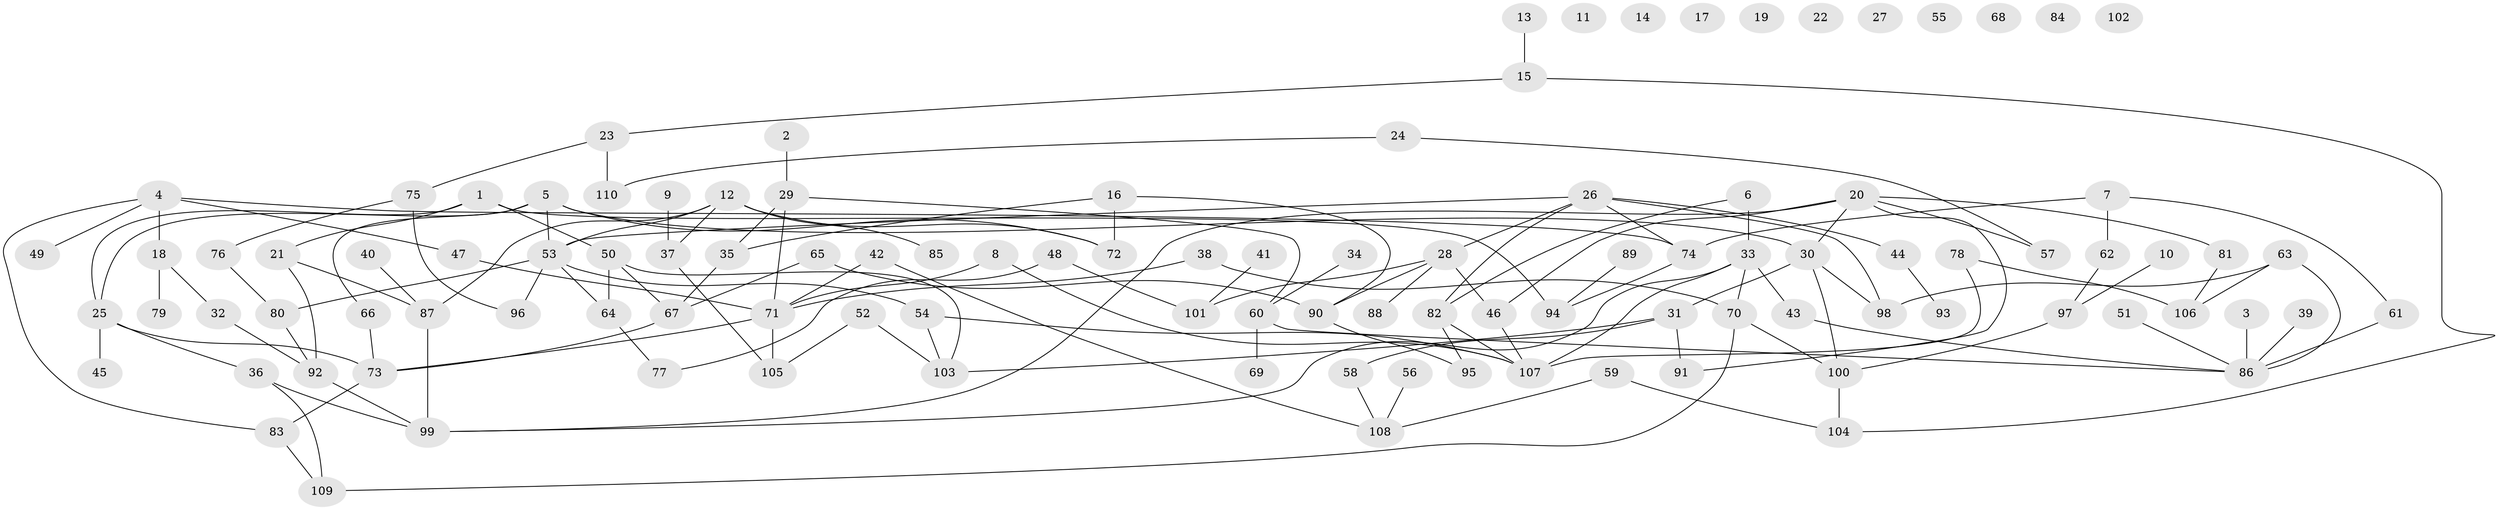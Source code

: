 // Generated by graph-tools (version 1.1) at 2025/00/03/09/25 03:00:46]
// undirected, 110 vertices, 145 edges
graph export_dot {
graph [start="1"]
  node [color=gray90,style=filled];
  1;
  2;
  3;
  4;
  5;
  6;
  7;
  8;
  9;
  10;
  11;
  12;
  13;
  14;
  15;
  16;
  17;
  18;
  19;
  20;
  21;
  22;
  23;
  24;
  25;
  26;
  27;
  28;
  29;
  30;
  31;
  32;
  33;
  34;
  35;
  36;
  37;
  38;
  39;
  40;
  41;
  42;
  43;
  44;
  45;
  46;
  47;
  48;
  49;
  50;
  51;
  52;
  53;
  54;
  55;
  56;
  57;
  58;
  59;
  60;
  61;
  62;
  63;
  64;
  65;
  66;
  67;
  68;
  69;
  70;
  71;
  72;
  73;
  74;
  75;
  76;
  77;
  78;
  79;
  80;
  81;
  82;
  83;
  84;
  85;
  86;
  87;
  88;
  89;
  90;
  91;
  92;
  93;
  94;
  95;
  96;
  97;
  98;
  99;
  100;
  101;
  102;
  103;
  104;
  105;
  106;
  107;
  108;
  109;
  110;
  1 -- 21;
  1 -- 25;
  1 -- 50;
  1 -- 94;
  2 -- 29;
  3 -- 86;
  4 -- 18;
  4 -- 47;
  4 -- 49;
  4 -- 74;
  4 -- 83;
  5 -- 25;
  5 -- 30;
  5 -- 53;
  5 -- 66;
  5 -- 72;
  6 -- 33;
  6 -- 82;
  7 -- 61;
  7 -- 62;
  7 -- 74;
  8 -- 71;
  8 -- 107;
  9 -- 37;
  10 -- 97;
  12 -- 37;
  12 -- 53;
  12 -- 72;
  12 -- 85;
  12 -- 87;
  13 -- 15;
  15 -- 23;
  15 -- 104;
  16 -- 35;
  16 -- 72;
  16 -- 90;
  18 -- 32;
  18 -- 79;
  20 -- 30;
  20 -- 46;
  20 -- 57;
  20 -- 81;
  20 -- 91;
  20 -- 99;
  21 -- 87;
  21 -- 92;
  23 -- 75;
  23 -- 110;
  24 -- 57;
  24 -- 110;
  25 -- 36;
  25 -- 45;
  25 -- 73;
  26 -- 28;
  26 -- 44;
  26 -- 53;
  26 -- 74;
  26 -- 82;
  26 -- 98;
  28 -- 46;
  28 -- 88;
  28 -- 90;
  28 -- 101;
  29 -- 35;
  29 -- 60;
  29 -- 71;
  30 -- 31;
  30 -- 98;
  30 -- 100;
  31 -- 58;
  31 -- 91;
  31 -- 103;
  32 -- 92;
  33 -- 43;
  33 -- 70;
  33 -- 99;
  33 -- 107;
  34 -- 60;
  35 -- 67;
  36 -- 99;
  36 -- 109;
  37 -- 105;
  38 -- 70;
  38 -- 71;
  39 -- 86;
  40 -- 87;
  41 -- 101;
  42 -- 71;
  42 -- 108;
  43 -- 86;
  44 -- 93;
  46 -- 107;
  47 -- 71;
  48 -- 77;
  48 -- 101;
  50 -- 64;
  50 -- 67;
  50 -- 103;
  51 -- 86;
  52 -- 103;
  52 -- 105;
  53 -- 54;
  53 -- 64;
  53 -- 80;
  53 -- 96;
  54 -- 103;
  54 -- 107;
  56 -- 108;
  58 -- 108;
  59 -- 104;
  59 -- 108;
  60 -- 69;
  60 -- 86;
  61 -- 86;
  62 -- 97;
  63 -- 86;
  63 -- 98;
  63 -- 106;
  64 -- 77;
  65 -- 67;
  65 -- 90;
  66 -- 73;
  67 -- 73;
  70 -- 100;
  70 -- 109;
  71 -- 73;
  71 -- 105;
  73 -- 83;
  74 -- 94;
  75 -- 76;
  75 -- 96;
  76 -- 80;
  78 -- 106;
  78 -- 107;
  80 -- 92;
  81 -- 106;
  82 -- 95;
  82 -- 107;
  83 -- 109;
  87 -- 99;
  89 -- 94;
  90 -- 95;
  92 -- 99;
  97 -- 100;
  100 -- 104;
}
